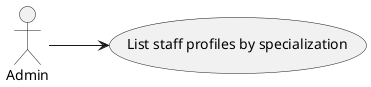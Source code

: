 ﻿@startuml
left to right direction

actor "Admin" as user
usecase "List staff profiles by specialization" as goal

user --> goal

@enduml